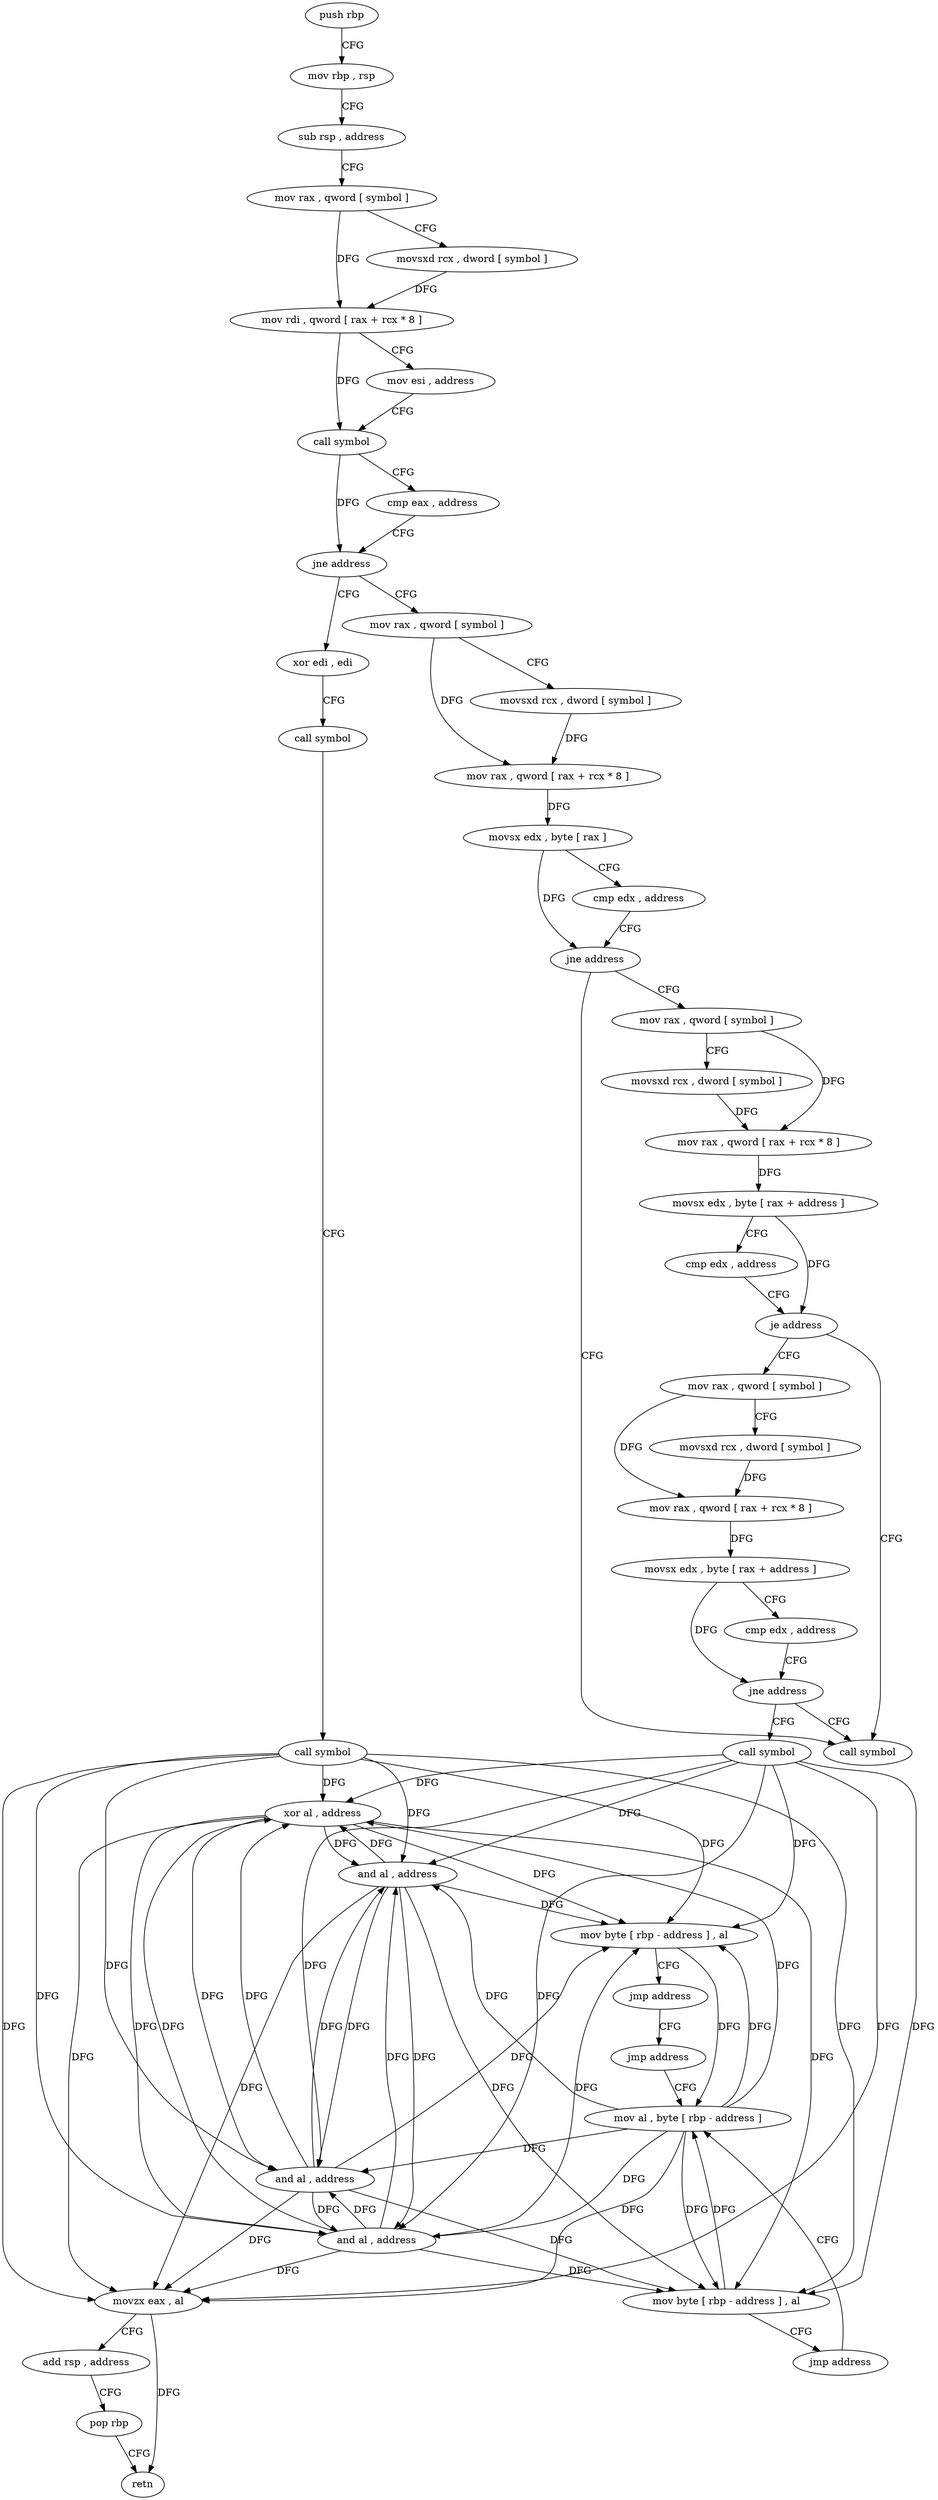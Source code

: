 digraph "func" {
"4202288" [label = "push rbp" ]
"4202289" [label = "mov rbp , rsp" ]
"4202292" [label = "sub rsp , address" ]
"4202296" [label = "mov rax , qword [ symbol ]" ]
"4202304" [label = "movsxd rcx , dword [ symbol ]" ]
"4202312" [label = "mov rdi , qword [ rax + rcx * 8 ]" ]
"4202316" [label = "mov esi , address" ]
"4202321" [label = "call symbol" ]
"4202326" [label = "cmp eax , address" ]
"4202329" [label = "jne address" ]
"4202359" [label = "mov rax , qword [ symbol ]" ]
"4202335" [label = "xor edi , edi" ]
"4202367" [label = "movsxd rcx , dword [ symbol ]" ]
"4202375" [label = "mov rax , qword [ rax + rcx * 8 ]" ]
"4202379" [label = "movsx edx , byte [ rax ]" ]
"4202382" [label = "cmp edx , address" ]
"4202385" [label = "jne address" ]
"4202472" [label = "call symbol" ]
"4202391" [label = "mov rax , qword [ symbol ]" ]
"4202337" [label = "call symbol" ]
"4202342" [label = "call symbol" ]
"4202347" [label = "xor al , address" ]
"4202349" [label = "and al , address" ]
"4202351" [label = "mov byte [ rbp - address ] , al" ]
"4202354" [label = "jmp address" ]
"4202482" [label = "mov al , byte [ rbp - address ]" ]
"4202399" [label = "movsxd rcx , dword [ symbol ]" ]
"4202407" [label = "mov rax , qword [ rax + rcx * 8 ]" ]
"4202411" [label = "movsx edx , byte [ rax + address ]" ]
"4202415" [label = "cmp edx , address" ]
"4202418" [label = "je address" ]
"4202424" [label = "mov rax , qword [ symbol ]" ]
"4202485" [label = "and al , address" ]
"4202487" [label = "movzx eax , al" ]
"4202490" [label = "add rsp , address" ]
"4202494" [label = "pop rbp" ]
"4202495" [label = "retn" ]
"4202432" [label = "movsxd rcx , dword [ symbol ]" ]
"4202440" [label = "mov rax , qword [ rax + rcx * 8 ]" ]
"4202444" [label = "movsx edx , byte [ rax + address ]" ]
"4202448" [label = "cmp edx , address" ]
"4202451" [label = "jne address" ]
"4202457" [label = "call symbol" ]
"4202462" [label = "and al , address" ]
"4202464" [label = "mov byte [ rbp - address ] , al" ]
"4202467" [label = "jmp address" ]
"4202477" [label = "jmp address" ]
"4202288" -> "4202289" [ label = "CFG" ]
"4202289" -> "4202292" [ label = "CFG" ]
"4202292" -> "4202296" [ label = "CFG" ]
"4202296" -> "4202304" [ label = "CFG" ]
"4202296" -> "4202312" [ label = "DFG" ]
"4202304" -> "4202312" [ label = "DFG" ]
"4202312" -> "4202316" [ label = "CFG" ]
"4202312" -> "4202321" [ label = "DFG" ]
"4202316" -> "4202321" [ label = "CFG" ]
"4202321" -> "4202326" [ label = "CFG" ]
"4202321" -> "4202329" [ label = "DFG" ]
"4202326" -> "4202329" [ label = "CFG" ]
"4202329" -> "4202359" [ label = "CFG" ]
"4202329" -> "4202335" [ label = "CFG" ]
"4202359" -> "4202367" [ label = "CFG" ]
"4202359" -> "4202375" [ label = "DFG" ]
"4202335" -> "4202337" [ label = "CFG" ]
"4202367" -> "4202375" [ label = "DFG" ]
"4202375" -> "4202379" [ label = "DFG" ]
"4202379" -> "4202382" [ label = "CFG" ]
"4202379" -> "4202385" [ label = "DFG" ]
"4202382" -> "4202385" [ label = "CFG" ]
"4202385" -> "4202472" [ label = "CFG" ]
"4202385" -> "4202391" [ label = "CFG" ]
"4202391" -> "4202399" [ label = "CFG" ]
"4202391" -> "4202407" [ label = "DFG" ]
"4202337" -> "4202342" [ label = "CFG" ]
"4202342" -> "4202347" [ label = "DFG" ]
"4202342" -> "4202349" [ label = "DFG" ]
"4202342" -> "4202351" [ label = "DFG" ]
"4202342" -> "4202485" [ label = "DFG" ]
"4202342" -> "4202487" [ label = "DFG" ]
"4202342" -> "4202462" [ label = "DFG" ]
"4202342" -> "4202464" [ label = "DFG" ]
"4202347" -> "4202349" [ label = "DFG" ]
"4202347" -> "4202351" [ label = "DFG" ]
"4202347" -> "4202485" [ label = "DFG" ]
"4202347" -> "4202487" [ label = "DFG" ]
"4202347" -> "4202462" [ label = "DFG" ]
"4202347" -> "4202464" [ label = "DFG" ]
"4202349" -> "4202351" [ label = "DFG" ]
"4202349" -> "4202347" [ label = "DFG" ]
"4202349" -> "4202485" [ label = "DFG" ]
"4202349" -> "4202487" [ label = "DFG" ]
"4202349" -> "4202462" [ label = "DFG" ]
"4202349" -> "4202464" [ label = "DFG" ]
"4202351" -> "4202354" [ label = "CFG" ]
"4202351" -> "4202482" [ label = "DFG" ]
"4202354" -> "4202482" [ label = "CFG" ]
"4202482" -> "4202485" [ label = "DFG" ]
"4202482" -> "4202347" [ label = "DFG" ]
"4202482" -> "4202349" [ label = "DFG" ]
"4202482" -> "4202351" [ label = "DFG" ]
"4202482" -> "4202487" [ label = "DFG" ]
"4202482" -> "4202462" [ label = "DFG" ]
"4202482" -> "4202464" [ label = "DFG" ]
"4202399" -> "4202407" [ label = "DFG" ]
"4202407" -> "4202411" [ label = "DFG" ]
"4202411" -> "4202415" [ label = "CFG" ]
"4202411" -> "4202418" [ label = "DFG" ]
"4202415" -> "4202418" [ label = "CFG" ]
"4202418" -> "4202472" [ label = "CFG" ]
"4202418" -> "4202424" [ label = "CFG" ]
"4202424" -> "4202432" [ label = "CFG" ]
"4202424" -> "4202440" [ label = "DFG" ]
"4202485" -> "4202487" [ label = "DFG" ]
"4202485" -> "4202347" [ label = "DFG" ]
"4202485" -> "4202349" [ label = "DFG" ]
"4202485" -> "4202351" [ label = "DFG" ]
"4202485" -> "4202462" [ label = "DFG" ]
"4202485" -> "4202464" [ label = "DFG" ]
"4202487" -> "4202490" [ label = "CFG" ]
"4202487" -> "4202495" [ label = "DFG" ]
"4202490" -> "4202494" [ label = "CFG" ]
"4202494" -> "4202495" [ label = "CFG" ]
"4202432" -> "4202440" [ label = "DFG" ]
"4202440" -> "4202444" [ label = "DFG" ]
"4202444" -> "4202448" [ label = "CFG" ]
"4202444" -> "4202451" [ label = "DFG" ]
"4202448" -> "4202451" [ label = "CFG" ]
"4202451" -> "4202472" [ label = "CFG" ]
"4202451" -> "4202457" [ label = "CFG" ]
"4202457" -> "4202462" [ label = "DFG" ]
"4202457" -> "4202347" [ label = "DFG" ]
"4202457" -> "4202349" [ label = "DFG" ]
"4202457" -> "4202351" [ label = "DFG" ]
"4202457" -> "4202485" [ label = "DFG" ]
"4202457" -> "4202487" [ label = "DFG" ]
"4202457" -> "4202464" [ label = "DFG" ]
"4202462" -> "4202464" [ label = "DFG" ]
"4202462" -> "4202347" [ label = "DFG" ]
"4202462" -> "4202349" [ label = "DFG" ]
"4202462" -> "4202351" [ label = "DFG" ]
"4202462" -> "4202485" [ label = "DFG" ]
"4202462" -> "4202487" [ label = "DFG" ]
"4202464" -> "4202467" [ label = "CFG" ]
"4202464" -> "4202482" [ label = "DFG" ]
"4202467" -> "4202477" [ label = "CFG" ]
"4202477" -> "4202482" [ label = "CFG" ]
}
